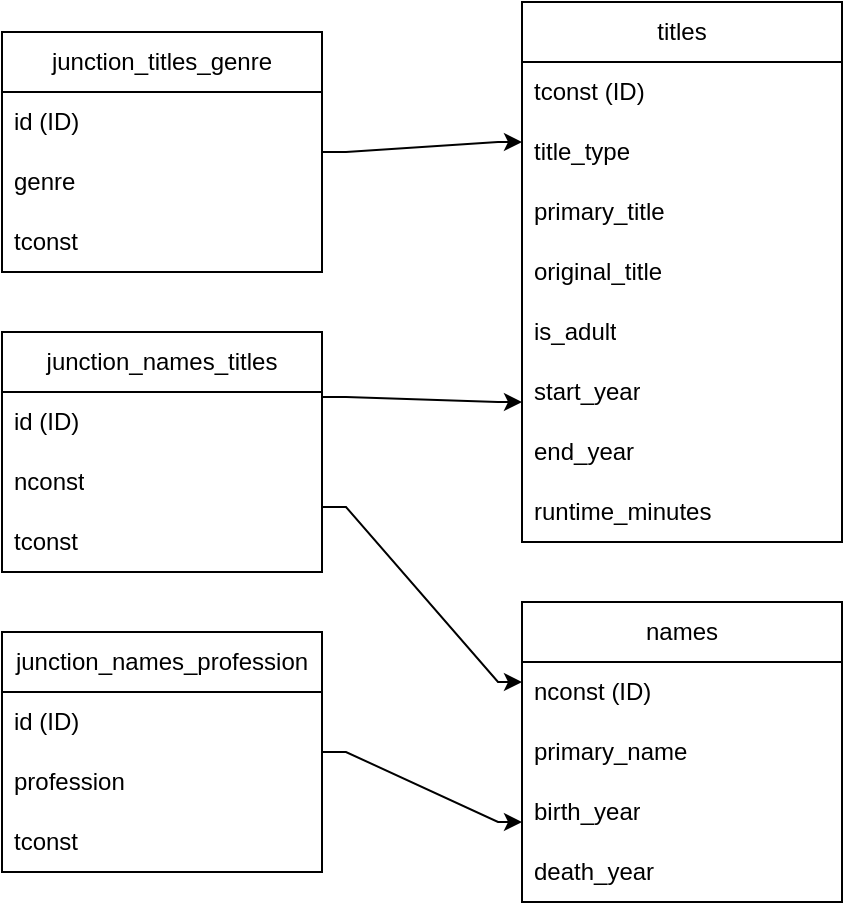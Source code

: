 <mxfile version="24.2.1" type="device">
  <diagram name="Page-1" id="Kd4OWiiaBXPqI-1jIOpH">
    <mxGraphModel dx="1005" dy="-103" grid="1" gridSize="10" guides="1" tooltips="1" connect="1" arrows="1" fold="1" page="1" pageScale="1" pageWidth="827" pageHeight="1169" math="0" shadow="0">
      <root>
        <mxCell id="0" />
        <mxCell id="1" parent="0" />
        <mxCell id="aQMUI7H4iZoZkPq_P-1r-4" value="names" style="swimlane;fontStyle=0;childLayout=stackLayout;horizontal=1;startSize=30;horizontalStack=0;resizeParent=1;resizeParentMax=0;resizeLast=0;collapsible=1;marginBottom=0;whiteSpace=wrap;html=1;" parent="1" vertex="1">
          <mxGeometry x="260" y="1920" width="160" height="150" as="geometry" />
        </mxCell>
        <mxCell id="aQMUI7H4iZoZkPq_P-1r-5" value="nconst (ID)" style="text;strokeColor=none;fillColor=none;align=left;verticalAlign=middle;spacingLeft=4;spacingRight=4;overflow=hidden;points=[[0,0.5],[1,0.5]];portConstraint=eastwest;rotatable=0;whiteSpace=wrap;html=1;" parent="aQMUI7H4iZoZkPq_P-1r-4" vertex="1">
          <mxGeometry y="30" width="160" height="30" as="geometry" />
        </mxCell>
        <mxCell id="aQMUI7H4iZoZkPq_P-1r-6" value="primary_name" style="text;strokeColor=none;fillColor=none;align=left;verticalAlign=middle;spacingLeft=4;spacingRight=4;overflow=hidden;points=[[0,0.5],[1,0.5]];portConstraint=eastwest;rotatable=0;whiteSpace=wrap;html=1;" parent="aQMUI7H4iZoZkPq_P-1r-4" vertex="1">
          <mxGeometry y="60" width="160" height="30" as="geometry" />
        </mxCell>
        <mxCell id="aQMUI7H4iZoZkPq_P-1r-7" value="birth_year" style="text;strokeColor=none;fillColor=none;align=left;verticalAlign=middle;spacingLeft=4;spacingRight=4;overflow=hidden;points=[[0,0.5],[1,0.5]];portConstraint=eastwest;rotatable=0;whiteSpace=wrap;html=1;" parent="aQMUI7H4iZoZkPq_P-1r-4" vertex="1">
          <mxGeometry y="90" width="160" height="30" as="geometry" />
        </mxCell>
        <mxCell id="Uqo3-tNyK38vOnIBA2kN-1" value="death_year" style="text;strokeColor=none;fillColor=none;align=left;verticalAlign=middle;spacingLeft=4;spacingRight=4;overflow=hidden;points=[[0,0.5],[1,0.5]];portConstraint=eastwest;rotatable=0;whiteSpace=wrap;html=1;" vertex="1" parent="aQMUI7H4iZoZkPq_P-1r-4">
          <mxGeometry y="120" width="160" height="30" as="geometry" />
        </mxCell>
        <mxCell id="Uqo3-tNyK38vOnIBA2kN-2" value="titles" style="swimlane;fontStyle=0;childLayout=stackLayout;horizontal=1;startSize=30;horizontalStack=0;resizeParent=1;resizeParentMax=0;resizeLast=0;collapsible=1;marginBottom=0;whiteSpace=wrap;html=1;" vertex="1" parent="1">
          <mxGeometry x="260" y="1620" width="160" height="270" as="geometry" />
        </mxCell>
        <mxCell id="Uqo3-tNyK38vOnIBA2kN-3" value="tconst (ID)" style="text;strokeColor=none;fillColor=none;align=left;verticalAlign=middle;spacingLeft=4;spacingRight=4;overflow=hidden;points=[[0,0.5],[1,0.5]];portConstraint=eastwest;rotatable=0;whiteSpace=wrap;html=1;" vertex="1" parent="Uqo3-tNyK38vOnIBA2kN-2">
          <mxGeometry y="30" width="160" height="30" as="geometry" />
        </mxCell>
        <mxCell id="Uqo3-tNyK38vOnIBA2kN-4" value="title_type" style="text;strokeColor=none;fillColor=none;align=left;verticalAlign=middle;spacingLeft=4;spacingRight=4;overflow=hidden;points=[[0,0.5],[1,0.5]];portConstraint=eastwest;rotatable=0;whiteSpace=wrap;html=1;" vertex="1" parent="Uqo3-tNyK38vOnIBA2kN-2">
          <mxGeometry y="60" width="160" height="30" as="geometry" />
        </mxCell>
        <mxCell id="Uqo3-tNyK38vOnIBA2kN-5" value="primary_title" style="text;strokeColor=none;fillColor=none;align=left;verticalAlign=middle;spacingLeft=4;spacingRight=4;overflow=hidden;points=[[0,0.5],[1,0.5]];portConstraint=eastwest;rotatable=0;whiteSpace=wrap;html=1;" vertex="1" parent="Uqo3-tNyK38vOnIBA2kN-2">
          <mxGeometry y="90" width="160" height="30" as="geometry" />
        </mxCell>
        <mxCell id="Uqo3-tNyK38vOnIBA2kN-6" value="original_title" style="text;strokeColor=none;fillColor=none;align=left;verticalAlign=middle;spacingLeft=4;spacingRight=4;overflow=hidden;points=[[0,0.5],[1,0.5]];portConstraint=eastwest;rotatable=0;whiteSpace=wrap;html=1;" vertex="1" parent="Uqo3-tNyK38vOnIBA2kN-2">
          <mxGeometry y="120" width="160" height="30" as="geometry" />
        </mxCell>
        <mxCell id="Uqo3-tNyK38vOnIBA2kN-7" value="is_adult" style="text;strokeColor=none;fillColor=none;align=left;verticalAlign=middle;spacingLeft=4;spacingRight=4;overflow=hidden;points=[[0,0.5],[1,0.5]];portConstraint=eastwest;rotatable=0;whiteSpace=wrap;html=1;" vertex="1" parent="Uqo3-tNyK38vOnIBA2kN-2">
          <mxGeometry y="150" width="160" height="30" as="geometry" />
        </mxCell>
        <mxCell id="Uqo3-tNyK38vOnIBA2kN-8" value="start_year" style="text;strokeColor=none;fillColor=none;align=left;verticalAlign=middle;spacingLeft=4;spacingRight=4;overflow=hidden;points=[[0,0.5],[1,0.5]];portConstraint=eastwest;rotatable=0;whiteSpace=wrap;html=1;" vertex="1" parent="Uqo3-tNyK38vOnIBA2kN-2">
          <mxGeometry y="180" width="160" height="30" as="geometry" />
        </mxCell>
        <mxCell id="Uqo3-tNyK38vOnIBA2kN-9" value="end_year" style="text;strokeColor=none;fillColor=none;align=left;verticalAlign=middle;spacingLeft=4;spacingRight=4;overflow=hidden;points=[[0,0.5],[1,0.5]];portConstraint=eastwest;rotatable=0;whiteSpace=wrap;html=1;" vertex="1" parent="Uqo3-tNyK38vOnIBA2kN-2">
          <mxGeometry y="210" width="160" height="30" as="geometry" />
        </mxCell>
        <mxCell id="Uqo3-tNyK38vOnIBA2kN-10" value="runtime_minutes" style="text;strokeColor=none;fillColor=none;align=left;verticalAlign=middle;spacingLeft=4;spacingRight=4;overflow=hidden;points=[[0,0.5],[1,0.5]];portConstraint=eastwest;rotatable=0;whiteSpace=wrap;html=1;" vertex="1" parent="Uqo3-tNyK38vOnIBA2kN-2">
          <mxGeometry y="240" width="160" height="30" as="geometry" />
        </mxCell>
        <mxCell id="Uqo3-tNyK38vOnIBA2kN-24" style="edgeStyle=orthogonalEdgeStyle;rounded=0;orthogonalLoop=1;jettySize=auto;html=1;noEdgeStyle=1;orthogonal=1;" edge="1" parent="1" source="Uqo3-tNyK38vOnIBA2kN-11" target="Uqo3-tNyK38vOnIBA2kN-2">
          <mxGeometry relative="1" as="geometry">
            <Array as="points">
              <mxPoint x="172" y="1817.5" />
              <mxPoint x="248" y="1820" />
            </Array>
          </mxGeometry>
        </mxCell>
        <mxCell id="Uqo3-tNyK38vOnIBA2kN-25" style="edgeStyle=orthogonalEdgeStyle;rounded=0;orthogonalLoop=1;jettySize=auto;html=1;noEdgeStyle=1;orthogonal=1;" edge="1" parent="1" source="Uqo3-tNyK38vOnIBA2kN-11" target="aQMUI7H4iZoZkPq_P-1r-4">
          <mxGeometry relative="1" as="geometry">
            <Array as="points">
              <mxPoint x="172" y="1872.5" />
              <mxPoint x="248" y="1960" />
            </Array>
          </mxGeometry>
        </mxCell>
        <mxCell id="Uqo3-tNyK38vOnIBA2kN-11" value="junction_names_titles" style="swimlane;fontStyle=0;childLayout=stackLayout;horizontal=1;startSize=30;horizontalStack=0;resizeParent=1;resizeParentMax=0;resizeLast=0;collapsible=1;marginBottom=0;whiteSpace=wrap;html=1;" vertex="1" parent="1">
          <mxGeometry y="1785" width="160" height="120" as="geometry" />
        </mxCell>
        <mxCell id="Uqo3-tNyK38vOnIBA2kN-12" value="id (ID)" style="text;strokeColor=none;fillColor=none;align=left;verticalAlign=middle;spacingLeft=4;spacingRight=4;overflow=hidden;points=[[0,0.5],[1,0.5]];portConstraint=eastwest;rotatable=0;whiteSpace=wrap;html=1;" vertex="1" parent="Uqo3-tNyK38vOnIBA2kN-11">
          <mxGeometry y="30" width="160" height="30" as="geometry" />
        </mxCell>
        <mxCell id="Uqo3-tNyK38vOnIBA2kN-13" value="nconst" style="text;strokeColor=none;fillColor=none;align=left;verticalAlign=middle;spacingLeft=4;spacingRight=4;overflow=hidden;points=[[0,0.5],[1,0.5]];portConstraint=eastwest;rotatable=0;whiteSpace=wrap;html=1;" vertex="1" parent="Uqo3-tNyK38vOnIBA2kN-11">
          <mxGeometry y="60" width="160" height="30" as="geometry" />
        </mxCell>
        <mxCell id="Uqo3-tNyK38vOnIBA2kN-14" value="tconst" style="text;strokeColor=none;fillColor=none;align=left;verticalAlign=middle;spacingLeft=4;spacingRight=4;overflow=hidden;points=[[0,0.5],[1,0.5]];portConstraint=eastwest;rotatable=0;whiteSpace=wrap;html=1;" vertex="1" parent="Uqo3-tNyK38vOnIBA2kN-11">
          <mxGeometry y="90" width="160" height="30" as="geometry" />
        </mxCell>
        <mxCell id="Uqo3-tNyK38vOnIBA2kN-26" style="edgeStyle=orthogonalEdgeStyle;rounded=0;orthogonalLoop=1;jettySize=auto;html=1;noEdgeStyle=1;orthogonal=1;" edge="1" parent="1" source="Uqo3-tNyK38vOnIBA2kN-16" target="Uqo3-tNyK38vOnIBA2kN-2">
          <mxGeometry relative="1" as="geometry">
            <Array as="points">
              <mxPoint x="172" y="1695" />
              <mxPoint x="248" y="1690" />
            </Array>
          </mxGeometry>
        </mxCell>
        <mxCell id="Uqo3-tNyK38vOnIBA2kN-16" value="junction_titles_genre" style="swimlane;fontStyle=0;childLayout=stackLayout;horizontal=1;startSize=30;horizontalStack=0;resizeParent=1;resizeParentMax=0;resizeLast=0;collapsible=1;marginBottom=0;whiteSpace=wrap;html=1;" vertex="1" parent="1">
          <mxGeometry y="1635" width="160" height="120" as="geometry" />
        </mxCell>
        <mxCell id="Uqo3-tNyK38vOnIBA2kN-17" value="id (ID)" style="text;strokeColor=none;fillColor=none;align=left;verticalAlign=middle;spacingLeft=4;spacingRight=4;overflow=hidden;points=[[0,0.5],[1,0.5]];portConstraint=eastwest;rotatable=0;whiteSpace=wrap;html=1;" vertex="1" parent="Uqo3-tNyK38vOnIBA2kN-16">
          <mxGeometry y="30" width="160" height="30" as="geometry" />
        </mxCell>
        <mxCell id="Uqo3-tNyK38vOnIBA2kN-18" value="genre" style="text;strokeColor=none;fillColor=none;align=left;verticalAlign=middle;spacingLeft=4;spacingRight=4;overflow=hidden;points=[[0,0.5],[1,0.5]];portConstraint=eastwest;rotatable=0;whiteSpace=wrap;html=1;" vertex="1" parent="Uqo3-tNyK38vOnIBA2kN-16">
          <mxGeometry y="60" width="160" height="30" as="geometry" />
        </mxCell>
        <mxCell id="Uqo3-tNyK38vOnIBA2kN-19" value="tconst" style="text;strokeColor=none;fillColor=none;align=left;verticalAlign=middle;spacingLeft=4;spacingRight=4;overflow=hidden;points=[[0,0.5],[1,0.5]];portConstraint=eastwest;rotatable=0;whiteSpace=wrap;html=1;" vertex="1" parent="Uqo3-tNyK38vOnIBA2kN-16">
          <mxGeometry y="90" width="160" height="30" as="geometry" />
        </mxCell>
        <mxCell id="Uqo3-tNyK38vOnIBA2kN-27" style="edgeStyle=orthogonalEdgeStyle;rounded=0;orthogonalLoop=1;jettySize=auto;html=1;noEdgeStyle=1;orthogonal=1;" edge="1" parent="1" source="Uqo3-tNyK38vOnIBA2kN-20" target="aQMUI7H4iZoZkPq_P-1r-4">
          <mxGeometry relative="1" as="geometry">
            <Array as="points">
              <mxPoint x="172" y="1995" />
              <mxPoint x="248" y="2030" />
            </Array>
          </mxGeometry>
        </mxCell>
        <mxCell id="Uqo3-tNyK38vOnIBA2kN-20" value="junction_names_profession" style="swimlane;fontStyle=0;childLayout=stackLayout;horizontal=1;startSize=30;horizontalStack=0;resizeParent=1;resizeParentMax=0;resizeLast=0;collapsible=1;marginBottom=0;whiteSpace=wrap;html=1;" vertex="1" parent="1">
          <mxGeometry y="1935" width="160" height="120" as="geometry" />
        </mxCell>
        <mxCell id="Uqo3-tNyK38vOnIBA2kN-21" value="id (ID)" style="text;strokeColor=none;fillColor=none;align=left;verticalAlign=middle;spacingLeft=4;spacingRight=4;overflow=hidden;points=[[0,0.5],[1,0.5]];portConstraint=eastwest;rotatable=0;whiteSpace=wrap;html=1;" vertex="1" parent="Uqo3-tNyK38vOnIBA2kN-20">
          <mxGeometry y="30" width="160" height="30" as="geometry" />
        </mxCell>
        <mxCell id="Uqo3-tNyK38vOnIBA2kN-22" value="profession" style="text;strokeColor=none;fillColor=none;align=left;verticalAlign=middle;spacingLeft=4;spacingRight=4;overflow=hidden;points=[[0,0.5],[1,0.5]];portConstraint=eastwest;rotatable=0;whiteSpace=wrap;html=1;" vertex="1" parent="Uqo3-tNyK38vOnIBA2kN-20">
          <mxGeometry y="60" width="160" height="30" as="geometry" />
        </mxCell>
        <mxCell id="Uqo3-tNyK38vOnIBA2kN-23" value="tconst" style="text;strokeColor=none;fillColor=none;align=left;verticalAlign=middle;spacingLeft=4;spacingRight=4;overflow=hidden;points=[[0,0.5],[1,0.5]];portConstraint=eastwest;rotatable=0;whiteSpace=wrap;html=1;" vertex="1" parent="Uqo3-tNyK38vOnIBA2kN-20">
          <mxGeometry y="90" width="160" height="30" as="geometry" />
        </mxCell>
      </root>
    </mxGraphModel>
  </diagram>
</mxfile>
